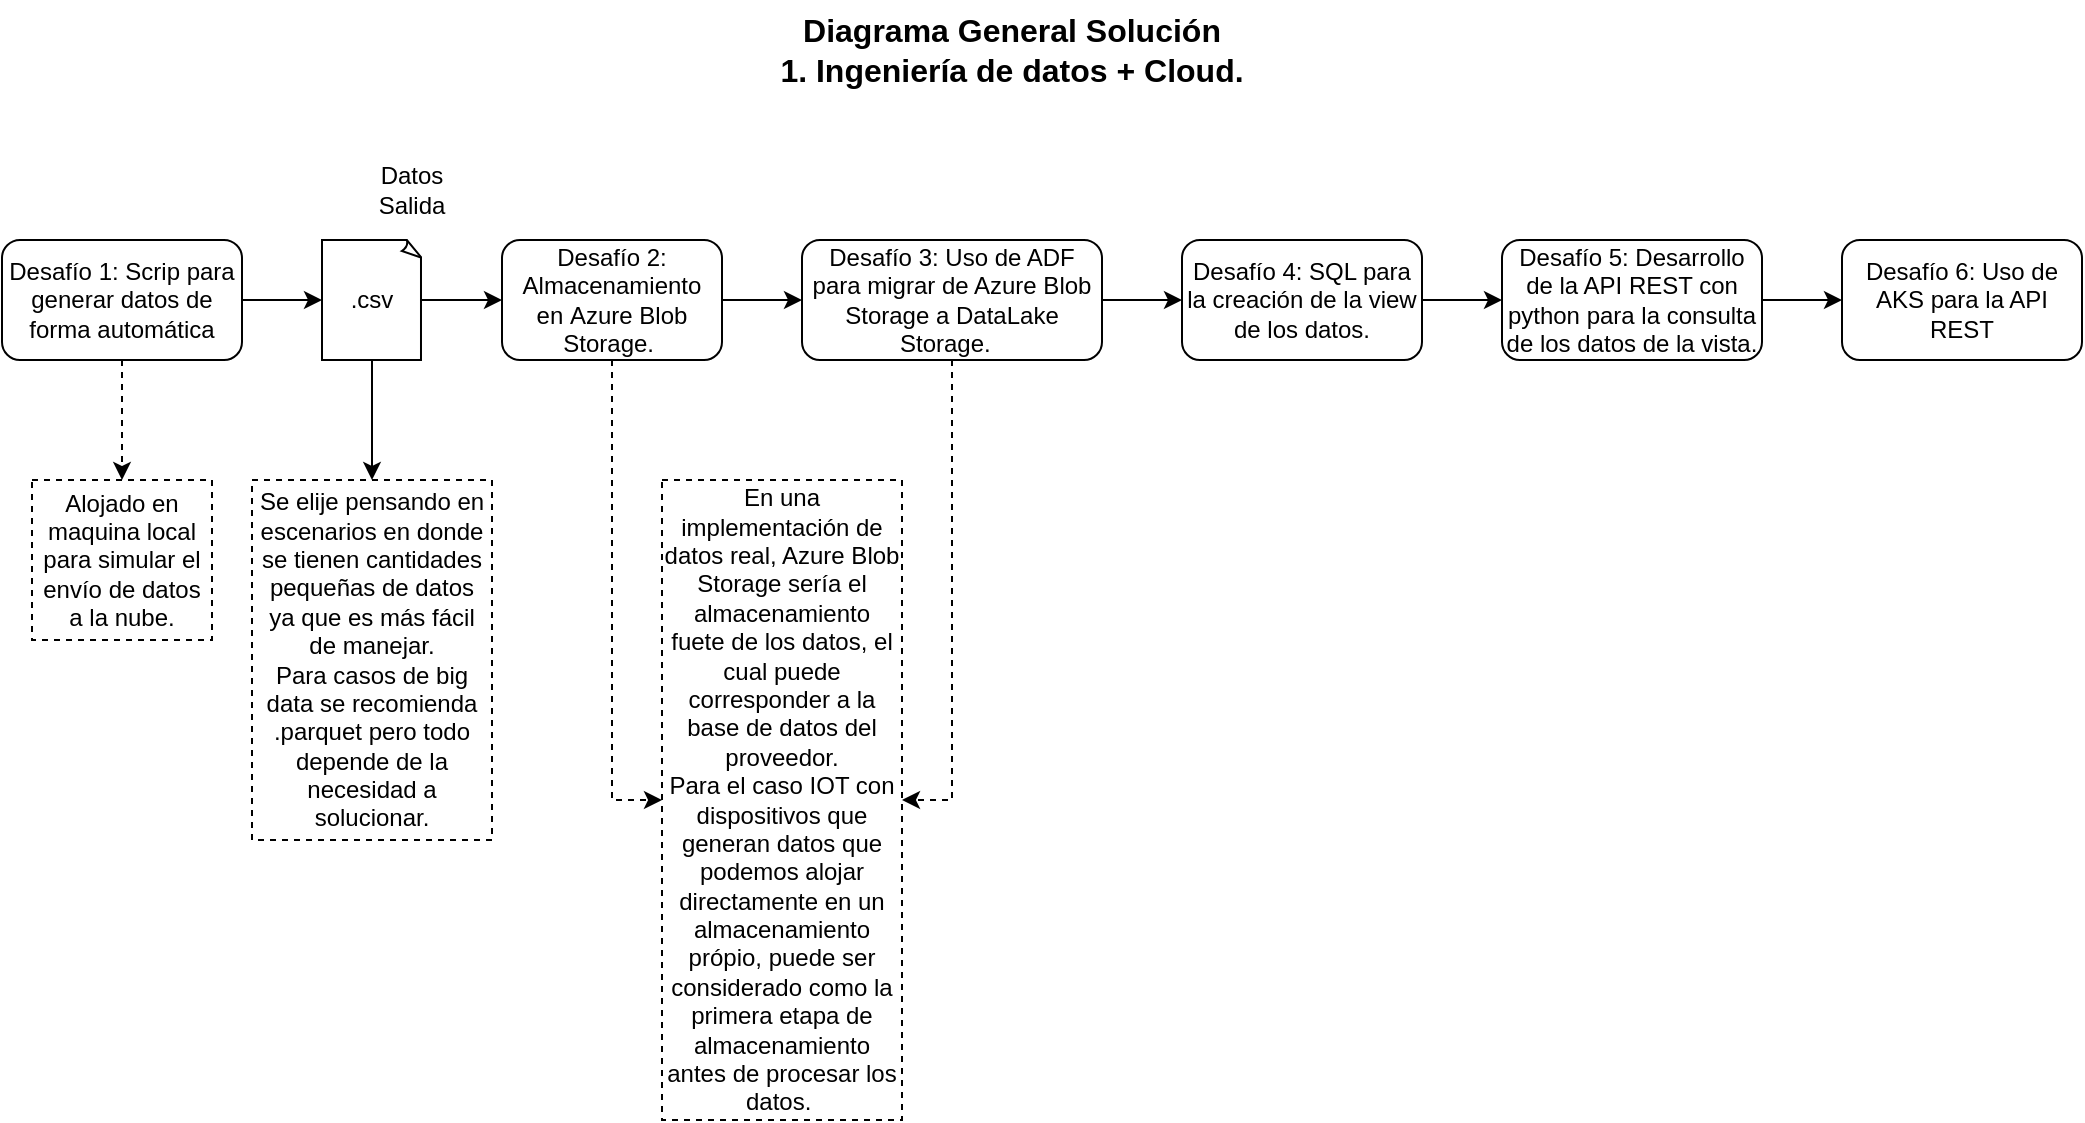 <mxfile version="24.1.0" type="device">
  <diagram id="C5RBs43oDa-KdzZeNtuy" name="Page-1">
    <mxGraphModel dx="574" dy="334" grid="1" gridSize="10" guides="1" tooltips="1" connect="1" arrows="1" fold="1" page="1" pageScale="1" pageWidth="1169" pageHeight="827" math="0" shadow="0">
      <root>
        <mxCell id="WIyWlLk6GJQsqaUBKTNV-0" />
        <mxCell id="WIyWlLk6GJQsqaUBKTNV-1" parent="WIyWlLk6GJQsqaUBKTNV-0" />
        <mxCell id="JT0SS7sjU9HlFHSo2rUm-0" value="Diagrama General Solución&lt;div style=&quot;font-size: 16px;&quot;&gt;1. Ingeniería de datos + Cloud.&lt;br style=&quot;font-size: 16px;&quot;&gt;&lt;/div&gt;" style="text;html=1;align=center;verticalAlign=middle;whiteSpace=wrap;rounded=0;fontStyle=1;fontSize=16;" parent="WIyWlLk6GJQsqaUBKTNV-1" vertex="1">
          <mxGeometry x="463" y="10" width="244" height="50" as="geometry" />
        </mxCell>
        <mxCell id="JT0SS7sjU9HlFHSo2rUm-27" style="edgeStyle=orthogonalEdgeStyle;rounded=0;orthogonalLoop=1;jettySize=auto;html=1;entryX=0.5;entryY=0;entryDx=0;entryDy=0;dashed=1;" parent="WIyWlLk6GJQsqaUBKTNV-1" source="JT0SS7sjU9HlFHSo2rUm-1" target="JT0SS7sjU9HlFHSo2rUm-26" edge="1">
          <mxGeometry relative="1" as="geometry" />
        </mxCell>
        <mxCell id="JT0SS7sjU9HlFHSo2rUm-1" value="Desafío 1: Scrip para generar datos de forma automática" style="rounded=1;whiteSpace=wrap;html=1;" parent="WIyWlLk6GJQsqaUBKTNV-1" vertex="1">
          <mxGeometry x="80" y="130" width="120" height="60" as="geometry" />
        </mxCell>
        <mxCell id="JT0SS7sjU9HlFHSo2rUm-9" style="edgeStyle=orthogonalEdgeStyle;rounded=0;orthogonalLoop=1;jettySize=auto;html=1;entryX=0;entryY=0.5;entryDx=0;entryDy=0;" parent="WIyWlLk6GJQsqaUBKTNV-1" source="JT0SS7sjU9HlFHSo2rUm-2" target="JT0SS7sjU9HlFHSo2rUm-8" edge="1">
          <mxGeometry relative="1" as="geometry" />
        </mxCell>
        <mxCell id="05KUBlvZqv3IjBvhvH87-1" style="edgeStyle=orthogonalEdgeStyle;rounded=0;orthogonalLoop=1;jettySize=auto;html=1;entryX=0.5;entryY=0;entryDx=0;entryDy=0;" edge="1" parent="WIyWlLk6GJQsqaUBKTNV-1" source="JT0SS7sjU9HlFHSo2rUm-2" target="05KUBlvZqv3IjBvhvH87-0">
          <mxGeometry relative="1" as="geometry" />
        </mxCell>
        <mxCell id="JT0SS7sjU9HlFHSo2rUm-2" value=".csv" style="whiteSpace=wrap;html=1;shape=mxgraph.basic.document" parent="WIyWlLk6GJQsqaUBKTNV-1" vertex="1">
          <mxGeometry x="240" y="130" width="50" height="60" as="geometry" />
        </mxCell>
        <mxCell id="JT0SS7sjU9HlFHSo2rUm-3" style="edgeStyle=orthogonalEdgeStyle;rounded=0;orthogonalLoop=1;jettySize=auto;html=1;entryX=0;entryY=0.5;entryDx=0;entryDy=0;entryPerimeter=0;" parent="WIyWlLk6GJQsqaUBKTNV-1" source="JT0SS7sjU9HlFHSo2rUm-1" target="JT0SS7sjU9HlFHSo2rUm-2" edge="1">
          <mxGeometry relative="1" as="geometry" />
        </mxCell>
        <mxCell id="JT0SS7sjU9HlFHSo2rUm-4" value="Datos Salida" style="text;html=1;align=center;verticalAlign=middle;whiteSpace=wrap;rounded=0;" parent="WIyWlLk6GJQsqaUBKTNV-1" vertex="1">
          <mxGeometry x="255" y="90" width="60" height="30" as="geometry" />
        </mxCell>
        <mxCell id="JT0SS7sjU9HlFHSo2rUm-11" style="edgeStyle=orthogonalEdgeStyle;rounded=0;orthogonalLoop=1;jettySize=auto;html=1;" parent="WIyWlLk6GJQsqaUBKTNV-1" source="JT0SS7sjU9HlFHSo2rUm-8" target="JT0SS7sjU9HlFHSo2rUm-10" edge="1">
          <mxGeometry relative="1" as="geometry" />
        </mxCell>
        <mxCell id="JT0SS7sjU9HlFHSo2rUm-19" style="edgeStyle=orthogonalEdgeStyle;rounded=0;orthogonalLoop=1;jettySize=auto;html=1;entryX=0;entryY=0.5;entryDx=0;entryDy=0;dashed=1;" parent="WIyWlLk6GJQsqaUBKTNV-1" source="JT0SS7sjU9HlFHSo2rUm-8" target="JT0SS7sjU9HlFHSo2rUm-18" edge="1">
          <mxGeometry relative="1" as="geometry" />
        </mxCell>
        <mxCell id="JT0SS7sjU9HlFHSo2rUm-8" value="Desafío 2: Almacenamiento en&amp;nbsp;Azure Blob Storage.&amp;nbsp;" style="rounded=1;whiteSpace=wrap;html=1;" parent="WIyWlLk6GJQsqaUBKTNV-1" vertex="1">
          <mxGeometry x="330" y="130" width="110" height="60" as="geometry" />
        </mxCell>
        <mxCell id="JT0SS7sjU9HlFHSo2rUm-13" style="edgeStyle=orthogonalEdgeStyle;rounded=0;orthogonalLoop=1;jettySize=auto;html=1;entryX=0;entryY=0.5;entryDx=0;entryDy=0;" parent="WIyWlLk6GJQsqaUBKTNV-1" source="JT0SS7sjU9HlFHSo2rUm-10" target="JT0SS7sjU9HlFHSo2rUm-12" edge="1">
          <mxGeometry relative="1" as="geometry" />
        </mxCell>
        <mxCell id="JT0SS7sjU9HlFHSo2rUm-20" style="edgeStyle=orthogonalEdgeStyle;rounded=0;orthogonalLoop=1;jettySize=auto;html=1;entryX=1;entryY=0.5;entryDx=0;entryDy=0;dashed=1;" parent="WIyWlLk6GJQsqaUBKTNV-1" source="JT0SS7sjU9HlFHSo2rUm-10" target="JT0SS7sjU9HlFHSo2rUm-18" edge="1">
          <mxGeometry relative="1" as="geometry" />
        </mxCell>
        <mxCell id="JT0SS7sjU9HlFHSo2rUm-10" value="Desafío 3: Uso de ADF para migrar de Azure Blob Storage a DataLake Storage.&amp;nbsp;&amp;nbsp;" style="rounded=1;whiteSpace=wrap;html=1;" parent="WIyWlLk6GJQsqaUBKTNV-1" vertex="1">
          <mxGeometry x="480" y="130" width="150" height="60" as="geometry" />
        </mxCell>
        <mxCell id="JT0SS7sjU9HlFHSo2rUm-22" style="edgeStyle=orthogonalEdgeStyle;rounded=0;orthogonalLoop=1;jettySize=auto;html=1;entryX=0;entryY=0.5;entryDx=0;entryDy=0;" parent="WIyWlLk6GJQsqaUBKTNV-1" source="JT0SS7sjU9HlFHSo2rUm-12" target="JT0SS7sjU9HlFHSo2rUm-21" edge="1">
          <mxGeometry relative="1" as="geometry" />
        </mxCell>
        <mxCell id="JT0SS7sjU9HlFHSo2rUm-12" value="Desafío 4: SQL para la creación de la view de los datos." style="rounded=1;whiteSpace=wrap;html=1;" parent="WIyWlLk6GJQsqaUBKTNV-1" vertex="1">
          <mxGeometry x="670" y="130" width="120" height="60" as="geometry" />
        </mxCell>
        <mxCell id="JT0SS7sjU9HlFHSo2rUm-18" value="En una implementación de datos real, Azure Blob Storage sería el almacenamiento fuete de los datos, el cual puede corresponder a la base de datos del proveedor.&lt;br&gt;Para el caso IOT con dispositivos que generan datos que podemos alojar directamente en un almacenamiento própio, puede ser considerado como la primera etapa de almacenamiento antes de procesar los datos.&amp;nbsp;" style="rounded=0;whiteSpace=wrap;html=1;dashed=1;" parent="WIyWlLk6GJQsqaUBKTNV-1" vertex="1">
          <mxGeometry x="410" y="250" width="120" height="320" as="geometry" />
        </mxCell>
        <mxCell id="JT0SS7sjU9HlFHSo2rUm-24" style="edgeStyle=orthogonalEdgeStyle;rounded=0;orthogonalLoop=1;jettySize=auto;html=1;entryX=0;entryY=0.5;entryDx=0;entryDy=0;" parent="WIyWlLk6GJQsqaUBKTNV-1" source="JT0SS7sjU9HlFHSo2rUm-21" target="JT0SS7sjU9HlFHSo2rUm-23" edge="1">
          <mxGeometry relative="1" as="geometry" />
        </mxCell>
        <mxCell id="JT0SS7sjU9HlFHSo2rUm-21" value="Desafío 5: Desarrollo de la API REST con python para la consulta de los datos de la vista." style="rounded=1;whiteSpace=wrap;html=1;" parent="WIyWlLk6GJQsqaUBKTNV-1" vertex="1">
          <mxGeometry x="830" y="130" width="130" height="60" as="geometry" />
        </mxCell>
        <mxCell id="JT0SS7sjU9HlFHSo2rUm-23" value="Desafío 6: Uso de AKS para la API REST" style="rounded=1;whiteSpace=wrap;html=1;" parent="WIyWlLk6GJQsqaUBKTNV-1" vertex="1">
          <mxGeometry x="1000" y="130" width="120" height="60" as="geometry" />
        </mxCell>
        <mxCell id="JT0SS7sjU9HlFHSo2rUm-26" value="Alojado en maquina local para simular el envío de datos a la nube." style="rounded=0;whiteSpace=wrap;html=1;dashed=1;" parent="WIyWlLk6GJQsqaUBKTNV-1" vertex="1">
          <mxGeometry x="95" y="250" width="90" height="80" as="geometry" />
        </mxCell>
        <mxCell id="05KUBlvZqv3IjBvhvH87-0" value="Se elije pensando en escenarios en donde se tienen cantidades pequeñas de datos ya que es más fácil de manejar.&lt;br&gt;Para casos de big data se recomienda .parquet pero todo depende de la necesidad a solucionar." style="rounded=0;whiteSpace=wrap;html=1;dashed=1;" vertex="1" parent="WIyWlLk6GJQsqaUBKTNV-1">
          <mxGeometry x="205" y="250" width="120" height="180" as="geometry" />
        </mxCell>
      </root>
    </mxGraphModel>
  </diagram>
</mxfile>
